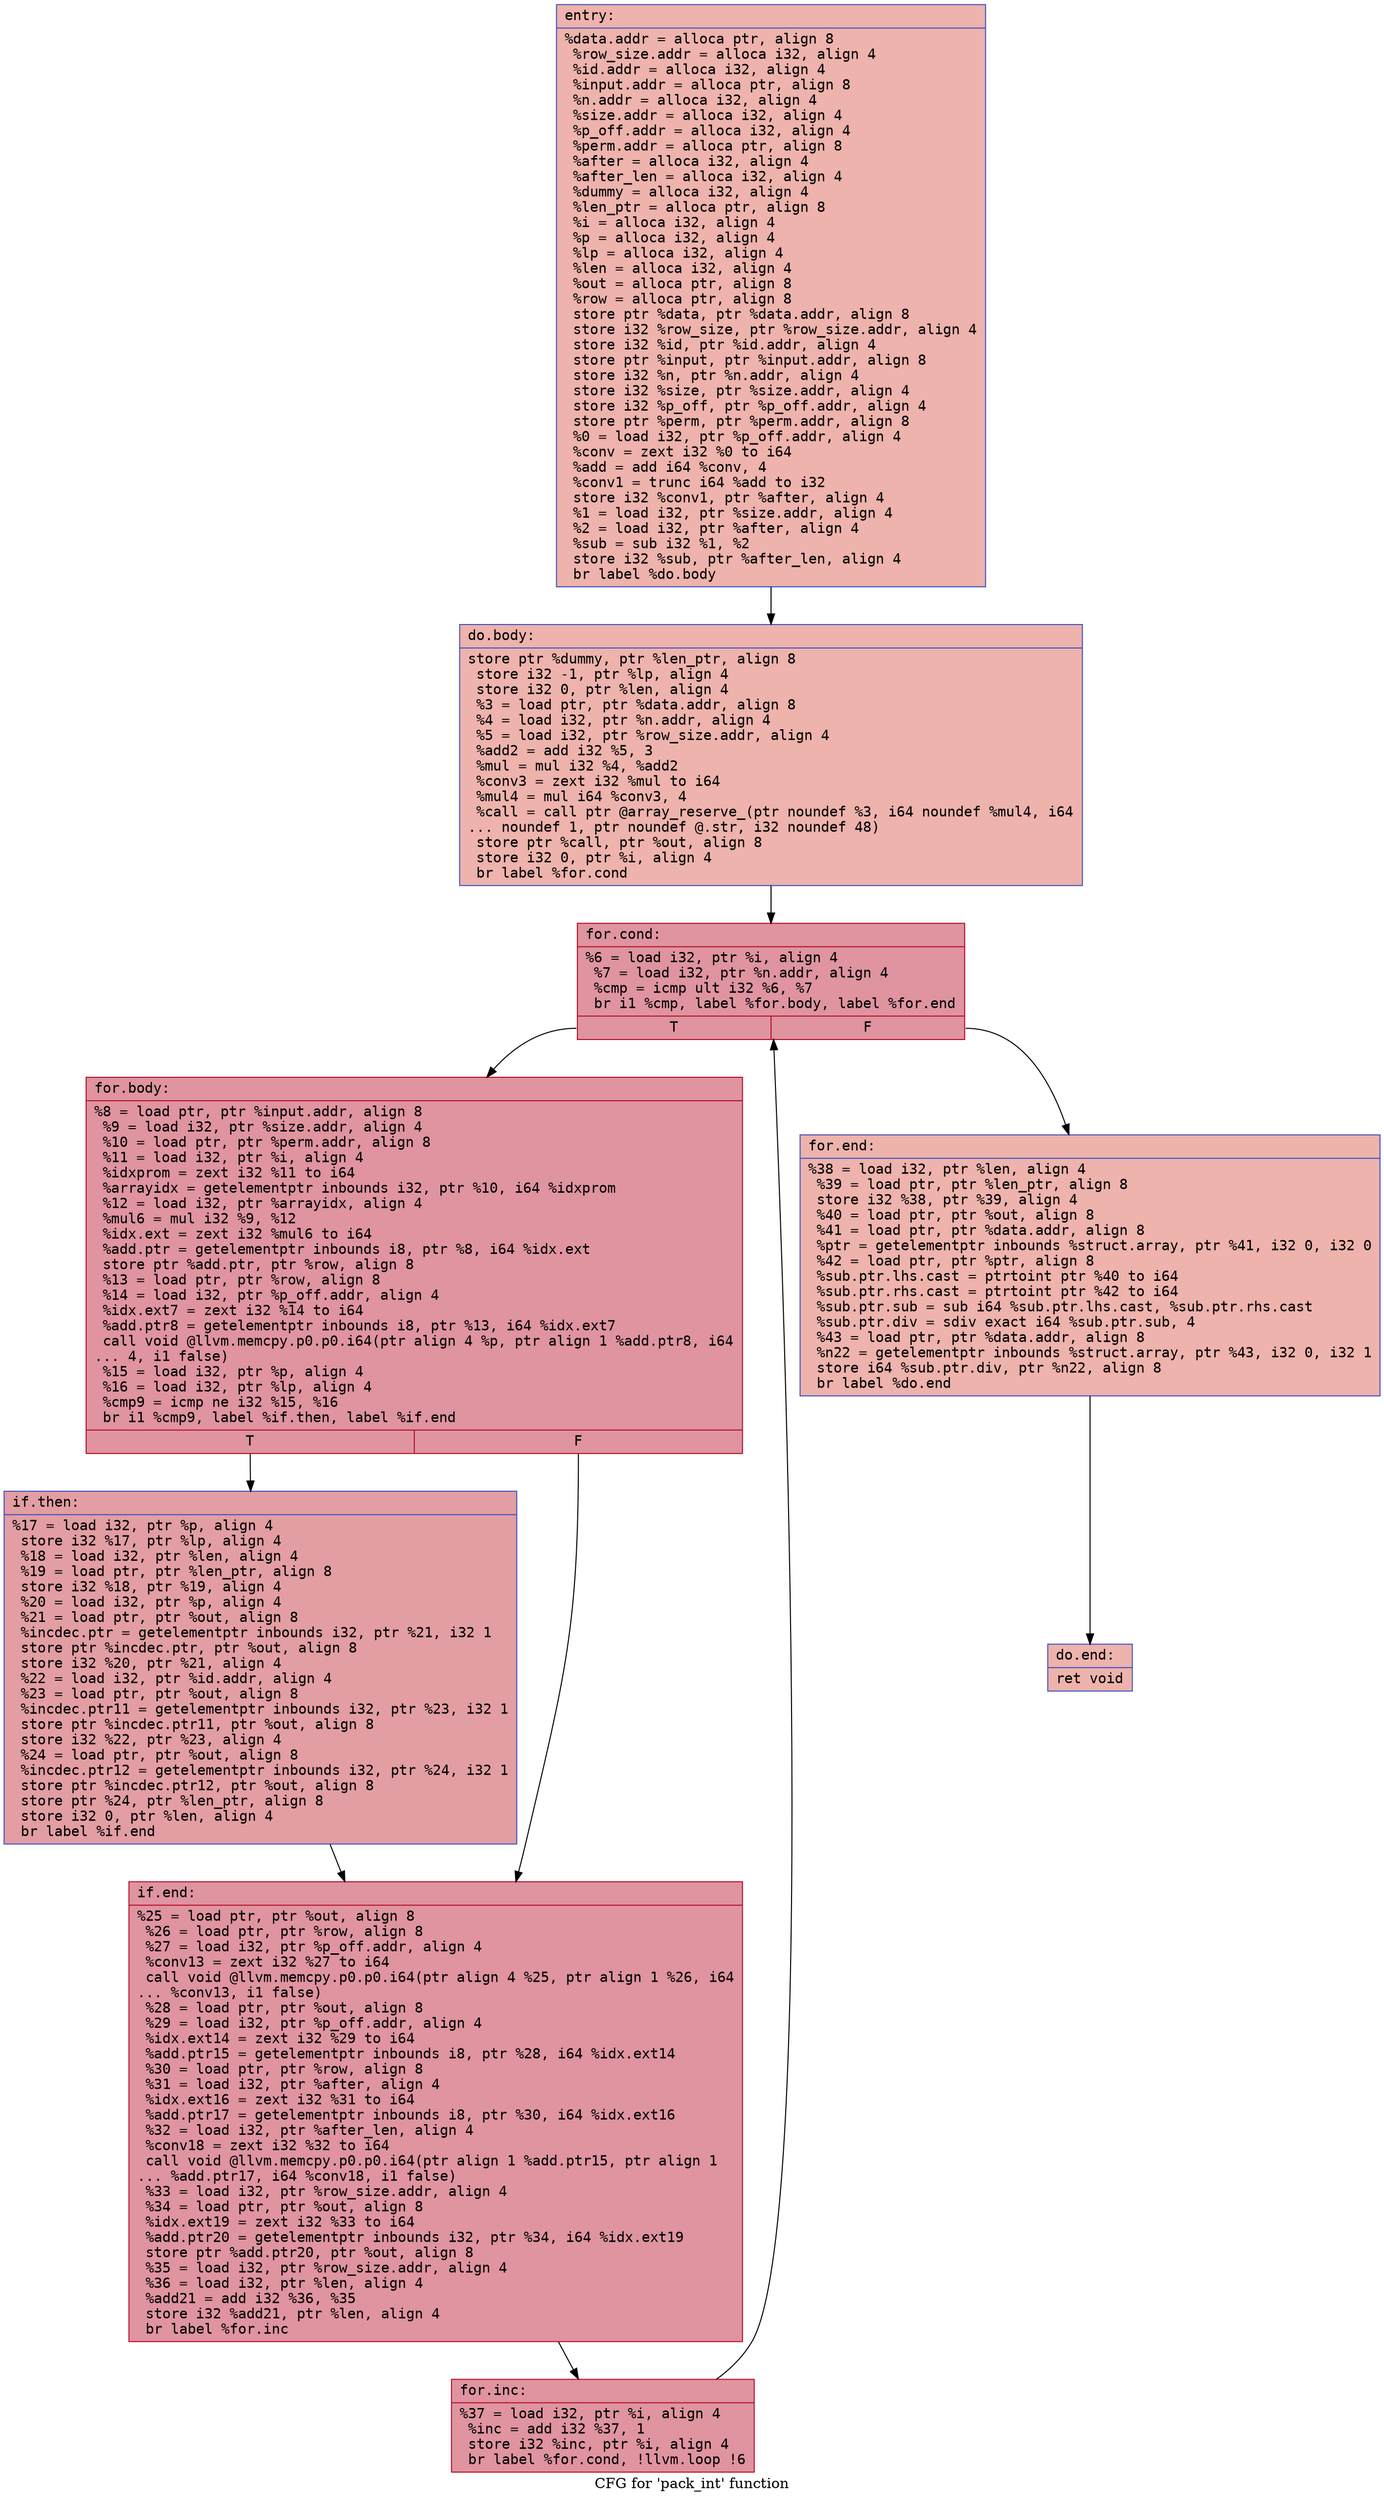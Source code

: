 digraph "CFG for 'pack_int' function" {
	label="CFG for 'pack_int' function";

	Node0x5641933e7ef0 [shape=record,color="#3d50c3ff", style=filled, fillcolor="#d6524470" fontname="Courier",label="{entry:\l|  %data.addr = alloca ptr, align 8\l  %row_size.addr = alloca i32, align 4\l  %id.addr = alloca i32, align 4\l  %input.addr = alloca ptr, align 8\l  %n.addr = alloca i32, align 4\l  %size.addr = alloca i32, align 4\l  %p_off.addr = alloca i32, align 4\l  %perm.addr = alloca ptr, align 8\l  %after = alloca i32, align 4\l  %after_len = alloca i32, align 4\l  %dummy = alloca i32, align 4\l  %len_ptr = alloca ptr, align 8\l  %i = alloca i32, align 4\l  %p = alloca i32, align 4\l  %lp = alloca i32, align 4\l  %len = alloca i32, align 4\l  %out = alloca ptr, align 8\l  %row = alloca ptr, align 8\l  store ptr %data, ptr %data.addr, align 8\l  store i32 %row_size, ptr %row_size.addr, align 4\l  store i32 %id, ptr %id.addr, align 4\l  store ptr %input, ptr %input.addr, align 8\l  store i32 %n, ptr %n.addr, align 4\l  store i32 %size, ptr %size.addr, align 4\l  store i32 %p_off, ptr %p_off.addr, align 4\l  store ptr %perm, ptr %perm.addr, align 8\l  %0 = load i32, ptr %p_off.addr, align 4\l  %conv = zext i32 %0 to i64\l  %add = add i64 %conv, 4\l  %conv1 = trunc i64 %add to i32\l  store i32 %conv1, ptr %after, align 4\l  %1 = load i32, ptr %size.addr, align 4\l  %2 = load i32, ptr %after, align 4\l  %sub = sub i32 %1, %2\l  store i32 %sub, ptr %after_len, align 4\l  br label %do.body\l}"];
	Node0x5641933e7ef0 -> Node0x5641933f4cd0[tooltip="entry -> do.body\nProbability 100.00%" ];
	Node0x5641933f4cd0 [shape=record,color="#3d50c3ff", style=filled, fillcolor="#d6524470" fontname="Courier",label="{do.body:\l|  store ptr %dummy, ptr %len_ptr, align 8\l  store i32 -1, ptr %lp, align 4\l  store i32 0, ptr %len, align 4\l  %3 = load ptr, ptr %data.addr, align 8\l  %4 = load i32, ptr %n.addr, align 4\l  %5 = load i32, ptr %row_size.addr, align 4\l  %add2 = add i32 %5, 3\l  %mul = mul i32 %4, %add2\l  %conv3 = zext i32 %mul to i64\l  %mul4 = mul i64 %conv3, 4\l  %call = call ptr @array_reserve_(ptr noundef %3, i64 noundef %mul4, i64\l... noundef 1, ptr noundef @.str, i32 noundef 48)\l  store ptr %call, ptr %out, align 8\l  store i32 0, ptr %i, align 4\l  br label %for.cond\l}"];
	Node0x5641933f4cd0 -> Node0x5641933f5760[tooltip="do.body -> for.cond\nProbability 100.00%" ];
	Node0x5641933f5760 [shape=record,color="#b70d28ff", style=filled, fillcolor="#b70d2870" fontname="Courier",label="{for.cond:\l|  %6 = load i32, ptr %i, align 4\l  %7 = load i32, ptr %n.addr, align 4\l  %cmp = icmp ult i32 %6, %7\l  br i1 %cmp, label %for.body, label %for.end\l|{<s0>T|<s1>F}}"];
	Node0x5641933f5760:s0 -> Node0x5641933f59b0[tooltip="for.cond -> for.body\nProbability 96.88%" ];
	Node0x5641933f5760:s1 -> Node0x5641933f5a30[tooltip="for.cond -> for.end\nProbability 3.12%" ];
	Node0x5641933f59b0 [shape=record,color="#b70d28ff", style=filled, fillcolor="#b70d2870" fontname="Courier",label="{for.body:\l|  %8 = load ptr, ptr %input.addr, align 8\l  %9 = load i32, ptr %size.addr, align 4\l  %10 = load ptr, ptr %perm.addr, align 8\l  %11 = load i32, ptr %i, align 4\l  %idxprom = zext i32 %11 to i64\l  %arrayidx = getelementptr inbounds i32, ptr %10, i64 %idxprom\l  %12 = load i32, ptr %arrayidx, align 4\l  %mul6 = mul i32 %9, %12\l  %idx.ext = zext i32 %mul6 to i64\l  %add.ptr = getelementptr inbounds i8, ptr %8, i64 %idx.ext\l  store ptr %add.ptr, ptr %row, align 8\l  %13 = load ptr, ptr %row, align 8\l  %14 = load i32, ptr %p_off.addr, align 4\l  %idx.ext7 = zext i32 %14 to i64\l  %add.ptr8 = getelementptr inbounds i8, ptr %13, i64 %idx.ext7\l  call void @llvm.memcpy.p0.p0.i64(ptr align 4 %p, ptr align 1 %add.ptr8, i64\l... 4, i1 false)\l  %15 = load i32, ptr %p, align 4\l  %16 = load i32, ptr %lp, align 4\l  %cmp9 = icmp ne i32 %15, %16\l  br i1 %cmp9, label %if.then, label %if.end\l|{<s0>T|<s1>F}}"];
	Node0x5641933f59b0:s0 -> Node0x5641933f6f30[tooltip="for.body -> if.then\nProbability 50.00%" ];
	Node0x5641933f59b0:s1 -> Node0x5641933f6fa0[tooltip="for.body -> if.end\nProbability 50.00%" ];
	Node0x5641933f6f30 [shape=record,color="#3d50c3ff", style=filled, fillcolor="#be242e70" fontname="Courier",label="{if.then:\l|  %17 = load i32, ptr %p, align 4\l  store i32 %17, ptr %lp, align 4\l  %18 = load i32, ptr %len, align 4\l  %19 = load ptr, ptr %len_ptr, align 8\l  store i32 %18, ptr %19, align 4\l  %20 = load i32, ptr %p, align 4\l  %21 = load ptr, ptr %out, align 8\l  %incdec.ptr = getelementptr inbounds i32, ptr %21, i32 1\l  store ptr %incdec.ptr, ptr %out, align 8\l  store i32 %20, ptr %21, align 4\l  %22 = load i32, ptr %id.addr, align 4\l  %23 = load ptr, ptr %out, align 8\l  %incdec.ptr11 = getelementptr inbounds i32, ptr %23, i32 1\l  store ptr %incdec.ptr11, ptr %out, align 8\l  store i32 %22, ptr %23, align 4\l  %24 = load ptr, ptr %out, align 8\l  %incdec.ptr12 = getelementptr inbounds i32, ptr %24, i32 1\l  store ptr %incdec.ptr12, ptr %out, align 8\l  store ptr %24, ptr %len_ptr, align 8\l  store i32 0, ptr %len, align 4\l  br label %if.end\l}"];
	Node0x5641933f6f30 -> Node0x5641933f6fa0[tooltip="if.then -> if.end\nProbability 100.00%" ];
	Node0x5641933f6fa0 [shape=record,color="#b70d28ff", style=filled, fillcolor="#b70d2870" fontname="Courier",label="{if.end:\l|  %25 = load ptr, ptr %out, align 8\l  %26 = load ptr, ptr %row, align 8\l  %27 = load i32, ptr %p_off.addr, align 4\l  %conv13 = zext i32 %27 to i64\l  call void @llvm.memcpy.p0.p0.i64(ptr align 4 %25, ptr align 1 %26, i64\l... %conv13, i1 false)\l  %28 = load ptr, ptr %out, align 8\l  %29 = load i32, ptr %p_off.addr, align 4\l  %idx.ext14 = zext i32 %29 to i64\l  %add.ptr15 = getelementptr inbounds i8, ptr %28, i64 %idx.ext14\l  %30 = load ptr, ptr %row, align 8\l  %31 = load i32, ptr %after, align 4\l  %idx.ext16 = zext i32 %31 to i64\l  %add.ptr17 = getelementptr inbounds i8, ptr %30, i64 %idx.ext16\l  %32 = load i32, ptr %after_len, align 4\l  %conv18 = zext i32 %32 to i64\l  call void @llvm.memcpy.p0.p0.i64(ptr align 1 %add.ptr15, ptr align 1\l... %add.ptr17, i64 %conv18, i1 false)\l  %33 = load i32, ptr %row_size.addr, align 4\l  %34 = load ptr, ptr %out, align 8\l  %idx.ext19 = zext i32 %33 to i64\l  %add.ptr20 = getelementptr inbounds i32, ptr %34, i64 %idx.ext19\l  store ptr %add.ptr20, ptr %out, align 8\l  %35 = load i32, ptr %row_size.addr, align 4\l  %36 = load i32, ptr %len, align 4\l  %add21 = add i32 %36, %35\l  store i32 %add21, ptr %len, align 4\l  br label %for.inc\l}"];
	Node0x5641933f6fa0 -> Node0x5641933f8d00[tooltip="if.end -> for.inc\nProbability 100.00%" ];
	Node0x5641933f8d00 [shape=record,color="#b70d28ff", style=filled, fillcolor="#b70d2870" fontname="Courier",label="{for.inc:\l|  %37 = load i32, ptr %i, align 4\l  %inc = add i32 %37, 1\l  store i32 %inc, ptr %i, align 4\l  br label %for.cond, !llvm.loop !6\l}"];
	Node0x5641933f8d00 -> Node0x5641933f5760[tooltip="for.inc -> for.cond\nProbability 100.00%" ];
	Node0x5641933f5a30 [shape=record,color="#3d50c3ff", style=filled, fillcolor="#d6524470" fontname="Courier",label="{for.end:\l|  %38 = load i32, ptr %len, align 4\l  %39 = load ptr, ptr %len_ptr, align 8\l  store i32 %38, ptr %39, align 4\l  %40 = load ptr, ptr %out, align 8\l  %41 = load ptr, ptr %data.addr, align 8\l  %ptr = getelementptr inbounds %struct.array, ptr %41, i32 0, i32 0\l  %42 = load ptr, ptr %ptr, align 8\l  %sub.ptr.lhs.cast = ptrtoint ptr %40 to i64\l  %sub.ptr.rhs.cast = ptrtoint ptr %42 to i64\l  %sub.ptr.sub = sub i64 %sub.ptr.lhs.cast, %sub.ptr.rhs.cast\l  %sub.ptr.div = sdiv exact i64 %sub.ptr.sub, 4\l  %43 = load ptr, ptr %data.addr, align 8\l  %n22 = getelementptr inbounds %struct.array, ptr %43, i32 0, i32 1\l  store i64 %sub.ptr.div, ptr %n22, align 8\l  br label %do.end\l}"];
	Node0x5641933f5a30 -> Node0x5641933f9a40[tooltip="for.end -> do.end\nProbability 100.00%" ];
	Node0x5641933f9a40 [shape=record,color="#3d50c3ff", style=filled, fillcolor="#d6524470" fontname="Courier",label="{do.end:\l|  ret void\l}"];
}
